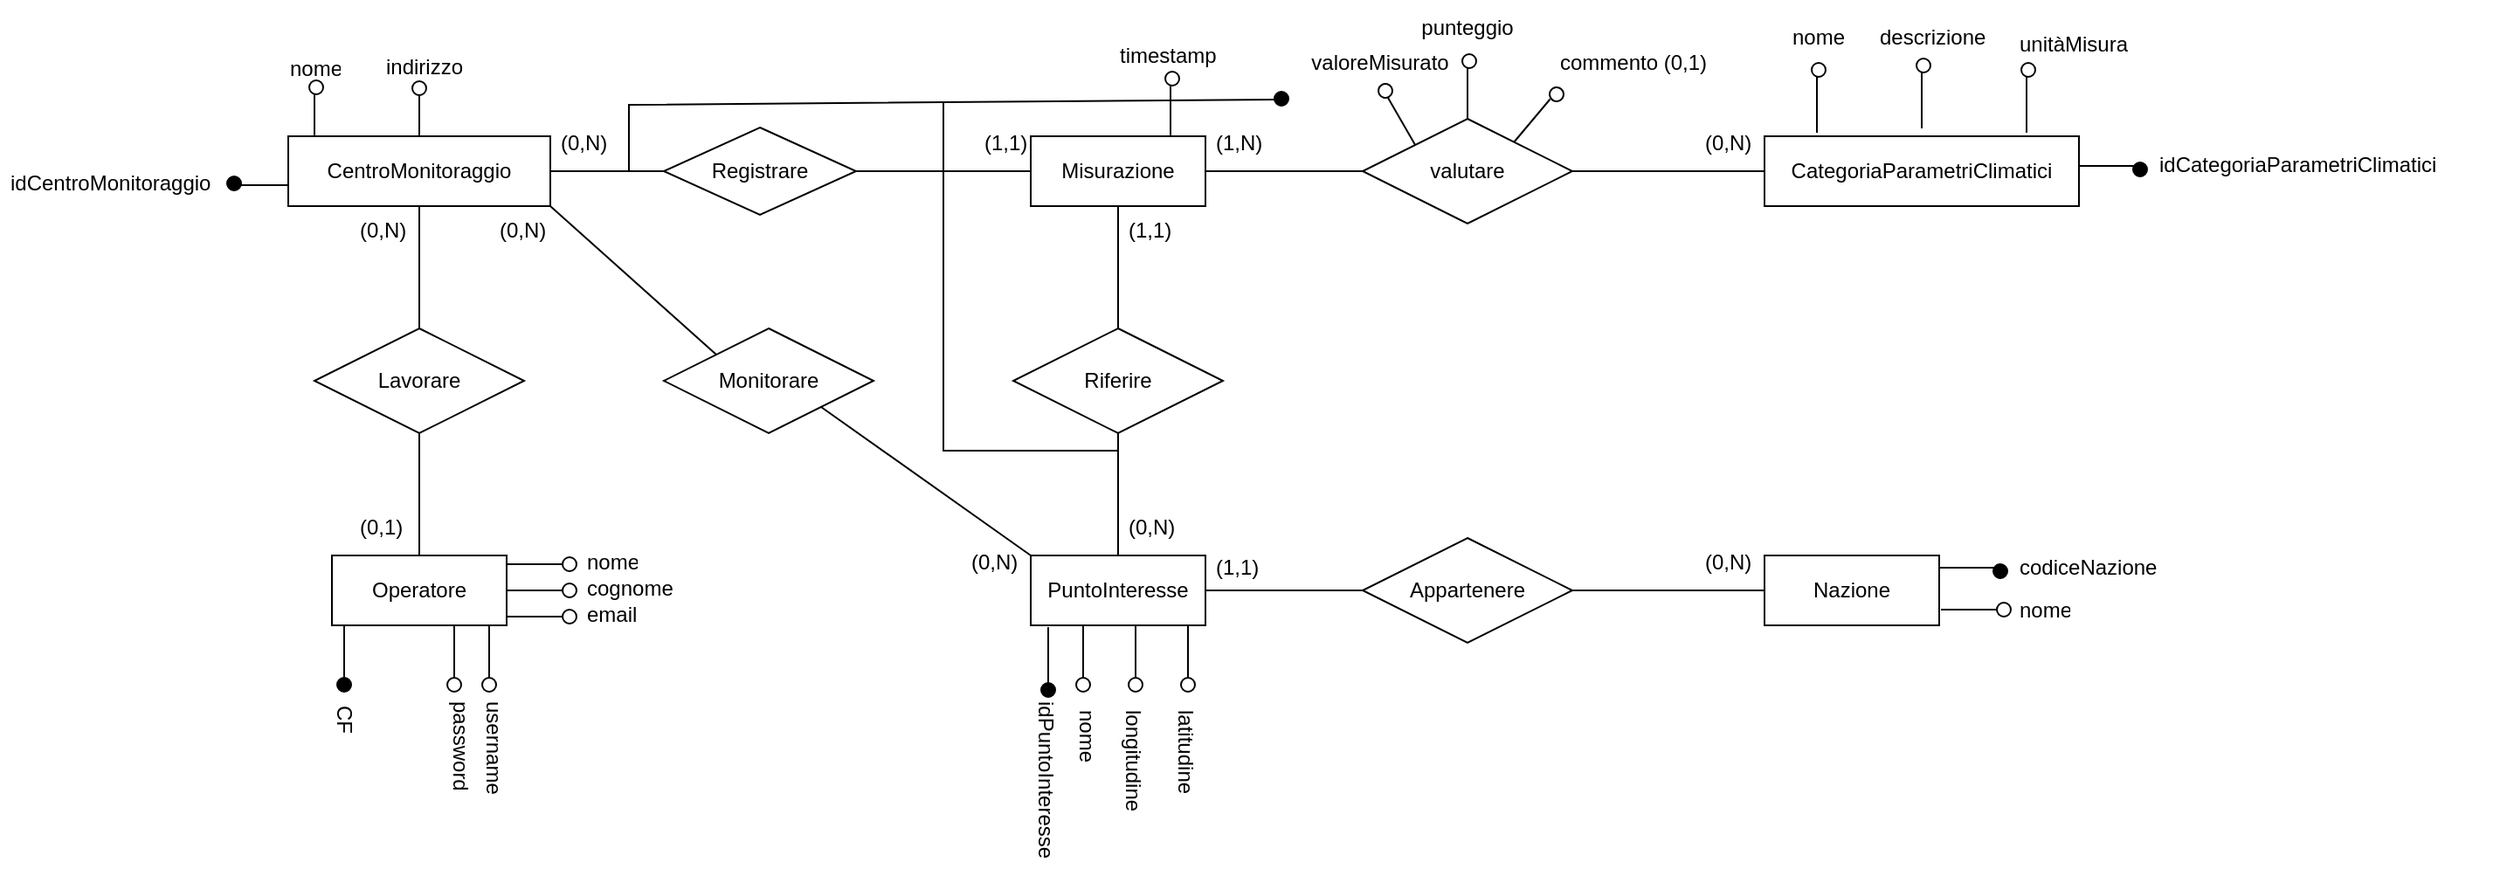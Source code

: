 <mxfile>
    <diagram id="4FohTUvFMgtyWmdWMe6a" name="Page-1">
        <mxGraphModel dx="858" dy="202" grid="0" gridSize="10" guides="1" tooltips="1" connect="1" arrows="1" fold="1" page="0" pageScale="1" pageWidth="827" pageHeight="1169" math="0" shadow="0">
            <root>
                <mxCell id="0"/>
                <mxCell id="1" parent="0"/>
                <mxCell id="3" value="" style="group;rotation=90;" parent="1" vertex="1" connectable="0">
                    <mxGeometry x="660" y="1057" width="40" height="15" as="geometry"/>
                </mxCell>
                <mxCell id="4" value="" style="line;strokeWidth=1;rotatable=1;dashed=0;labelPosition=right;align=left;verticalAlign=middle;spacingTop=0;spacingLeft=6;points=[];portConstraint=eastwest;movable=1;resizable=1;deletable=1;editable=1;connectable=1;rotation=90;" parent="3" vertex="1">
                    <mxGeometry x="4" y="-1" width="32" height="10" as="geometry"/>
                </mxCell>
                <mxCell id="5" value="" style="ellipse;whiteSpace=wrap;html=1;aspect=fixed;movable=1;resizable=1;rotatable=1;deletable=1;editable=1;connectable=1;rotation=90;" parent="3" vertex="1">
                    <mxGeometry x="16" y="20" width="8" height="8" as="geometry"/>
                </mxCell>
                <mxCell id="6" value="" style="group;rotation=90;" parent="1" vertex="1" connectable="0">
                    <mxGeometry x="600" y="1057" width="40" height="15" as="geometry"/>
                </mxCell>
                <mxCell id="7" value="" style="line;strokeWidth=1;rotatable=1;dashed=0;labelPosition=right;align=left;verticalAlign=middle;spacingTop=0;spacingLeft=6;points=[];portConstraint=eastwest;movable=1;resizable=1;deletable=1;editable=1;connectable=1;rotation=90;" parent="6" vertex="1">
                    <mxGeometry x="4" y="-1" width="32" height="10" as="geometry"/>
                </mxCell>
                <mxCell id="8" value="" style="ellipse;whiteSpace=wrap;html=1;aspect=fixed;movable=1;resizable=1;rotatable=1;deletable=1;editable=1;connectable=1;rotation=90;" parent="6" vertex="1">
                    <mxGeometry x="16" y="20" width="8" height="8" as="geometry"/>
                </mxCell>
                <mxCell id="9" value="" style="group;rotation=90;" parent="1" vertex="1" connectable="0">
                    <mxGeometry x="630" y="1057" width="40" height="15" as="geometry"/>
                </mxCell>
                <mxCell id="10" value="" style="line;strokeWidth=1;rotatable=1;dashed=0;labelPosition=right;align=left;verticalAlign=middle;spacingTop=0;spacingLeft=6;points=[];portConstraint=eastwest;movable=1;resizable=1;deletable=1;editable=1;connectable=1;rotation=90;" parent="9" vertex="1">
                    <mxGeometry x="4" y="-1" width="32" height="10" as="geometry"/>
                </mxCell>
                <mxCell id="11" value="" style="ellipse;whiteSpace=wrap;html=1;aspect=fixed;movable=1;resizable=1;rotatable=1;deletable=1;editable=1;connectable=1;rotation=90;" parent="9" vertex="1">
                    <mxGeometry x="16" y="20" width="8" height="8" as="geometry"/>
                </mxCell>
                <mxCell id="12" value="" style="group;rotation=-180;" parent="1" vertex="1" connectable="0">
                    <mxGeometry x="130" y="787" width="40" height="15" as="geometry"/>
                </mxCell>
                <mxCell id="13" value="" style="line;strokeWidth=1;rotatable=1;dashed=0;labelPosition=right;align=left;verticalAlign=middle;spacingTop=0;spacingLeft=6;points=[];portConstraint=eastwest;movable=1;resizable=1;deletable=1;editable=1;connectable=1;rotation=-180;" parent="12" vertex="1">
                    <mxGeometry x="8" y="3" width="32" height="10" as="geometry"/>
                </mxCell>
                <mxCell id="14" value="" style="ellipse;whiteSpace=wrap;html=1;aspect=fixed;movable=1;resizable=1;rotatable=1;deletable=1;editable=1;connectable=1;rotation=-180;fillColor=#000000;" parent="12" vertex="1">
                    <mxGeometry y="3" width="8" height="8" as="geometry"/>
                </mxCell>
                <mxCell id="15" value="PuntoInteresse" style="whiteSpace=wrap;html=1;align=center;" parent="1" vertex="1">
                    <mxGeometry x="590" y="1007" width="100" height="40" as="geometry"/>
                </mxCell>
                <mxCell id="16" value="Riferire" style="shape=rhombus;perimeter=rhombusPerimeter;whiteSpace=wrap;html=1;align=center;" parent="1" vertex="1">
                    <mxGeometry x="580" y="877" width="120" height="60" as="geometry"/>
                </mxCell>
                <mxCell id="17" value="Registrare" style="shape=rhombus;perimeter=rhombusPerimeter;whiteSpace=wrap;html=1;align=center;" parent="1" vertex="1">
                    <mxGeometry x="380" y="762" width="110" height="50" as="geometry"/>
                </mxCell>
                <mxCell id="18" value="" style="endArrow=none;html=1;rounded=0;exitX=0.5;exitY=0;exitDx=0;exitDy=0;entryX=0.5;entryY=1;entryDx=0;entryDy=0;" parent="1" source="15" target="16" edge="1">
                    <mxGeometry relative="1" as="geometry">
                        <mxPoint x="710" y="977" as="sourcePoint"/>
                        <mxPoint x="870" y="977" as="targetPoint"/>
                    </mxGeometry>
                </mxCell>
                <mxCell id="19" value="" style="endArrow=none;html=1;rounded=0;exitX=0.5;exitY=1;exitDx=0;exitDy=0;entryX=0.5;entryY=0;entryDx=0;entryDy=0;" parent="1" source="115" target="16" edge="1">
                    <mxGeometry relative="1" as="geometry">
                        <mxPoint x="630" y="877" as="sourcePoint"/>
                        <mxPoint x="600" y="847" as="targetPoint"/>
                    </mxGeometry>
                </mxCell>
                <mxCell id="20" value="" style="endArrow=none;html=1;rounded=0;exitX=1;exitY=0.5;exitDx=0;exitDy=0;entryX=0;entryY=0.5;entryDx=0;entryDy=0;" parent="1" source="17" target="115" edge="1">
                    <mxGeometry relative="1" as="geometry">
                        <mxPoint x="470" y="827" as="sourcePoint"/>
                        <mxPoint x="630" y="827" as="targetPoint"/>
                    </mxGeometry>
                </mxCell>
                <mxCell id="21" value="" style="endArrow=none;html=1;rounded=0;exitX=1;exitY=0.5;exitDx=0;exitDy=0;entryX=0;entryY=0.5;entryDx=0;entryDy=0;" parent="1" source="115" target="99" edge="1">
                    <mxGeometry relative="1" as="geometry">
                        <mxPoint x="790" y="867" as="sourcePoint"/>
                        <mxPoint x="950" y="867" as="targetPoint"/>
                    </mxGeometry>
                </mxCell>
                <mxCell id="22" value="" style="endArrow=none;html=1;rounded=0;exitX=1;exitY=0.5;exitDx=0;exitDy=0;entryX=0;entryY=0.5;entryDx=0;entryDy=0;" parent="1" source="99" edge="1">
                    <mxGeometry relative="1" as="geometry">
                        <mxPoint x="880" y="997" as="sourcePoint"/>
                        <mxPoint x="1010.0" y="787" as="targetPoint"/>
                    </mxGeometry>
                </mxCell>
                <mxCell id="23" value="Lavorare" style="shape=rhombus;perimeter=rhombusPerimeter;whiteSpace=wrap;html=1;align=center;" parent="1" vertex="1">
                    <mxGeometry x="180" y="877" width="120" height="60" as="geometry"/>
                </mxCell>
                <mxCell id="24" value="" style="endArrow=none;html=1;rounded=0;exitX=0.5;exitY=0;exitDx=0;exitDy=0;entryX=0.5;entryY=1;entryDx=0;entryDy=0;" parent="1" source="58" target="23" edge="1">
                    <mxGeometry relative="1" as="geometry">
                        <mxPoint x="200" y="987" as="sourcePoint"/>
                        <mxPoint x="360" y="987" as="targetPoint"/>
                    </mxGeometry>
                </mxCell>
                <mxCell id="25" value="" style="endArrow=none;html=1;rounded=0;exitX=0.5;exitY=1;exitDx=0;exitDy=0;entryX=0.5;entryY=0;entryDx=0;entryDy=0;" parent="1" source="73" target="23" edge="1">
                    <mxGeometry relative="1" as="geometry">
                        <mxPoint x="310" y="897" as="sourcePoint"/>
                        <mxPoint x="470" y="897" as="targetPoint"/>
                    </mxGeometry>
                </mxCell>
                <mxCell id="26" value="" style="endArrow=none;html=1;rounded=0;exitX=1;exitY=0.5;exitDx=0;exitDy=0;entryX=0;entryY=0.5;entryDx=0;entryDy=0;" parent="1" source="73" target="17" edge="1">
                    <mxGeometry relative="1" as="geometry">
                        <mxPoint x="370" y="857" as="sourcePoint"/>
                        <mxPoint x="530" y="857" as="targetPoint"/>
                    </mxGeometry>
                </mxCell>
                <mxCell id="27" value="Monitorare" style="shape=rhombus;perimeter=rhombusPerimeter;whiteSpace=wrap;html=1;align=center;" parent="1" vertex="1">
                    <mxGeometry x="380" y="877" width="120" height="60" as="geometry"/>
                </mxCell>
                <mxCell id="28" value="" style="endArrow=none;html=1;rounded=0;exitX=1;exitY=1;exitDx=0;exitDy=0;entryX=0;entryY=0;entryDx=0;entryDy=0;" parent="1" source="73" target="27" edge="1">
                    <mxGeometry relative="1" as="geometry">
                        <mxPoint x="360" y="847" as="sourcePoint"/>
                        <mxPoint x="520" y="847" as="targetPoint"/>
                    </mxGeometry>
                </mxCell>
                <mxCell id="29" value="" style="endArrow=none;html=1;rounded=0;exitX=1;exitY=1;exitDx=0;exitDy=0;entryX=0;entryY=0;entryDx=0;entryDy=0;" parent="1" source="27" target="15" edge="1">
                    <mxGeometry relative="1" as="geometry">
                        <mxPoint x="470" y="977" as="sourcePoint"/>
                        <mxPoint x="630" y="977" as="targetPoint"/>
                    </mxGeometry>
                </mxCell>
                <mxCell id="30" value="CategoriaParametriClimatici" style="whiteSpace=wrap;html=1;align=center;" parent="1" vertex="1">
                    <mxGeometry x="1010" y="767" width="180" height="40" as="geometry"/>
                </mxCell>
                <mxCell id="31" value="(0,1)" style="text;strokeColor=none;fillColor=none;spacingLeft=4;spacingRight=4;overflow=hidden;rotatable=0;points=[[0,0.5],[1,0.5]];portConstraint=eastwest;fontSize=12;" parent="1" vertex="1">
                    <mxGeometry x="200" y="977" width="40" height="30" as="geometry"/>
                </mxCell>
                <mxCell id="32" value="(0,N)" style="text;strokeColor=none;fillColor=none;spacingLeft=4;spacingRight=4;overflow=hidden;rotatable=0;points=[[0,0.5],[1,0.5]];portConstraint=eastwest;fontSize=12;" parent="1" vertex="1">
                    <mxGeometry x="200" y="807" width="40" height="30" as="geometry"/>
                </mxCell>
                <mxCell id="33" value="(0,N)" style="text;strokeColor=none;fillColor=none;spacingLeft=4;spacingRight=4;overflow=hidden;rotatable=0;points=[[0,0.5],[1,0.5]];portConstraint=eastwest;fontSize=12;" parent="1" vertex="1">
                    <mxGeometry x="280" y="807" width="40" height="30" as="geometry"/>
                </mxCell>
                <mxCell id="34" value="(0,N)" style="text;strokeColor=none;fillColor=none;spacingLeft=4;spacingRight=4;overflow=hidden;rotatable=0;points=[[0,0.5],[1,0.5]];portConstraint=eastwest;fontSize=12;" parent="1" vertex="1">
                    <mxGeometry x="550" y="997" width="40" height="30" as="geometry"/>
                </mxCell>
                <mxCell id="35" value="(0,N)" style="text;strokeColor=none;fillColor=none;spacingLeft=4;spacingRight=4;overflow=hidden;rotatable=0;points=[[0,0.5],[1,0.5]];portConstraint=eastwest;fontSize=12;" parent="1" vertex="1">
                    <mxGeometry x="315" y="757" width="40" height="30" as="geometry"/>
                </mxCell>
                <mxCell id="36" value="(1,1)" style="text;strokeColor=none;fillColor=none;spacingLeft=4;spacingRight=4;overflow=hidden;rotatable=0;points=[[0,0.5],[1,0.5]];portConstraint=eastwest;fontSize=12;" parent="1" vertex="1">
                    <mxGeometry x="557.5" y="757" width="40" height="30" as="geometry"/>
                </mxCell>
                <mxCell id="37" value="(1,1)" style="text;strokeColor=none;fillColor=none;spacingLeft=4;spacingRight=4;overflow=hidden;rotatable=0;points=[[0,0.5],[1,0.5]];portConstraint=eastwest;fontSize=12;" parent="1" vertex="1">
                    <mxGeometry x="640" y="807" width="40" height="30" as="geometry"/>
                </mxCell>
                <mxCell id="38" value="(0,N)" style="text;strokeColor=none;fillColor=none;spacingLeft=4;spacingRight=4;overflow=hidden;rotatable=0;points=[[0,0.5],[1,0.5]];portConstraint=eastwest;fontSize=12;" parent="1" vertex="1">
                    <mxGeometry x="640" y="977" width="40" height="30" as="geometry"/>
                </mxCell>
                <mxCell id="39" value="(1,N)" style="text;strokeColor=none;fillColor=none;spacingLeft=4;spacingRight=4;overflow=hidden;rotatable=0;points=[[0,0.5],[1,0.5]];portConstraint=eastwest;fontSize=12;" parent="1" vertex="1">
                    <mxGeometry x="690" y="757" width="40" height="30" as="geometry"/>
                </mxCell>
                <mxCell id="40" value="(0,N)" style="text;strokeColor=none;fillColor=none;spacingLeft=4;spacingRight=4;overflow=hidden;rotatable=0;points=[[0,0.5],[1,0.5]];portConstraint=eastwest;fontSize=12;" parent="1" vertex="1">
                    <mxGeometry x="970" y="757" width="40" height="30" as="geometry"/>
                </mxCell>
                <mxCell id="41" value="" style="line;strokeWidth=1;rotatable=1;dashed=0;labelPosition=right;align=left;verticalAlign=middle;spacingTop=0;spacingLeft=6;points=[];portConstraint=eastwest;movable=1;resizable=1;deletable=1;editable=1;connectable=1;" parent="1" vertex="1">
                    <mxGeometry x="290" y="1007" width="32" height="10" as="geometry"/>
                </mxCell>
                <mxCell id="42" value="" style="ellipse;whiteSpace=wrap;html=1;aspect=fixed;movable=1;resizable=1;rotatable=1;deletable=1;editable=1;connectable=1;" parent="1" vertex="1">
                    <mxGeometry x="322" y="1008" width="8" height="8" as="geometry"/>
                </mxCell>
                <mxCell id="43" value="" style="group" parent="1" vertex="1" connectable="0">
                    <mxGeometry x="290" y="1019.5" width="40" height="15" as="geometry"/>
                </mxCell>
                <mxCell id="44" value="" style="line;strokeWidth=1;rotatable=1;dashed=0;labelPosition=right;align=left;verticalAlign=middle;spacingTop=0;spacingLeft=6;points=[];portConstraint=eastwest;movable=1;resizable=1;deletable=1;editable=1;connectable=1;" parent="43" vertex="1">
                    <mxGeometry y="2.5" width="32" height="10" as="geometry"/>
                </mxCell>
                <mxCell id="45" value="" style="ellipse;whiteSpace=wrap;html=1;aspect=fixed;movable=1;resizable=1;rotatable=1;deletable=1;editable=1;connectable=1;" parent="43" vertex="1">
                    <mxGeometry x="32" y="3.5" width="8" height="8" as="geometry"/>
                </mxCell>
                <mxCell id="46" value="" style="group" parent="1" vertex="1" connectable="0">
                    <mxGeometry x="290" y="1034.5" width="40" height="15" as="geometry"/>
                </mxCell>
                <mxCell id="47" value="" style="line;strokeWidth=1;rotatable=1;dashed=0;labelPosition=right;align=left;verticalAlign=middle;spacingTop=0;spacingLeft=6;points=[];portConstraint=eastwest;movable=1;resizable=1;deletable=1;editable=1;connectable=1;" parent="46" vertex="1">
                    <mxGeometry y="2.5" width="32" height="10" as="geometry"/>
                </mxCell>
                <mxCell id="48" value="" style="ellipse;whiteSpace=wrap;html=1;aspect=fixed;movable=1;resizable=1;rotatable=1;deletable=1;editable=1;connectable=1;" parent="46" vertex="1">
                    <mxGeometry x="32" y="3.5" width="8" height="8" as="geometry"/>
                </mxCell>
                <mxCell id="49" value="" style="group;rotation=90;" parent="1" vertex="1" connectable="0">
                    <mxGeometry x="177" y="1057" width="40" height="15" as="geometry"/>
                </mxCell>
                <mxCell id="50" value="" style="line;strokeWidth=1;rotatable=1;dashed=0;labelPosition=right;align=left;verticalAlign=middle;spacingTop=0;spacingLeft=6;points=[];portConstraint=eastwest;movable=1;resizable=1;deletable=1;editable=1;connectable=1;rotation=90;" parent="49" vertex="1">
                    <mxGeometry x="4" y="-1" width="32" height="10" as="geometry"/>
                </mxCell>
                <mxCell id="51" value="" style="ellipse;whiteSpace=wrap;html=1;aspect=fixed;movable=1;resizable=1;rotatable=1;deletable=1;editable=1;connectable=1;rotation=90;fillColor=#000000;" parent="49" vertex="1">
                    <mxGeometry x="16" y="20" width="8" height="8" as="geometry"/>
                </mxCell>
                <mxCell id="52" value="" style="group;rotation=90;" parent="1" vertex="1" connectable="0">
                    <mxGeometry x="260" y="1057" width="40" height="15" as="geometry"/>
                </mxCell>
                <mxCell id="53" value="" style="line;strokeWidth=1;rotatable=1;dashed=0;labelPosition=right;align=left;verticalAlign=middle;spacingTop=0;spacingLeft=6;points=[];portConstraint=eastwest;movable=1;resizable=1;deletable=1;editable=1;connectable=1;rotation=90;" parent="52" vertex="1">
                    <mxGeometry x="4" y="-1" width="32" height="10" as="geometry"/>
                </mxCell>
                <mxCell id="54" value="" style="ellipse;whiteSpace=wrap;html=1;aspect=fixed;movable=1;resizable=1;rotatable=1;deletable=1;editable=1;connectable=1;rotation=90;" parent="52" vertex="1">
                    <mxGeometry x="16" y="20" width="8" height="8" as="geometry"/>
                </mxCell>
                <mxCell id="55" value="" style="group;rotation=90;" parent="1" vertex="1" connectable="0">
                    <mxGeometry x="240" y="1057" width="40" height="15" as="geometry"/>
                </mxCell>
                <mxCell id="56" value="" style="line;strokeWidth=1;rotatable=1;dashed=0;labelPosition=right;align=left;verticalAlign=middle;spacingTop=0;spacingLeft=6;points=[];portConstraint=eastwest;movable=1;resizable=1;deletable=1;editable=1;connectable=1;rotation=90;" parent="55" vertex="1">
                    <mxGeometry x="4" y="-1" width="32" height="10" as="geometry"/>
                </mxCell>
                <mxCell id="57" value="" style="ellipse;whiteSpace=wrap;html=1;aspect=fixed;movable=1;resizable=1;rotatable=1;deletable=1;editable=1;connectable=1;rotation=90;" parent="55" vertex="1">
                    <mxGeometry x="16" y="20" width="8" height="8" as="geometry"/>
                </mxCell>
                <mxCell id="58" value="Operatore" style="whiteSpace=wrap;html=1;align=center;" parent="1" vertex="1">
                    <mxGeometry x="190" y="1007" width="100" height="40" as="geometry"/>
                </mxCell>
                <mxCell id="59" value="nome" style="text;strokeColor=none;fillColor=none;spacingLeft=4;spacingRight=4;overflow=hidden;rotatable=0;points=[[0,0.5],[1,0.5]];portConstraint=eastwest;fontSize=12;" parent="1" vertex="1">
                    <mxGeometry x="330" y="997" width="40" height="30" as="geometry"/>
                </mxCell>
                <mxCell id="60" value="cognome" style="text;strokeColor=none;fillColor=none;spacingLeft=4;spacingRight=4;overflow=hidden;rotatable=0;points=[[0,0.5],[1,0.5]];portConstraint=eastwest;fontSize=12;" parent="1" vertex="1">
                    <mxGeometry x="330" y="1012" width="70" height="25" as="geometry"/>
                </mxCell>
                <mxCell id="61" value="email" style="text;strokeColor=none;fillColor=none;spacingLeft=4;spacingRight=4;overflow=hidden;rotatable=0;points=[[0,0.5],[1,0.5]];portConstraint=eastwest;fontSize=12;" parent="1" vertex="1">
                    <mxGeometry x="330" y="1027" width="70" height="25" as="geometry"/>
                </mxCell>
                <mxCell id="62" value="CF" style="text;strokeColor=none;fillColor=none;spacingLeft=4;spacingRight=4;overflow=hidden;rotatable=0;points=[[0,0.5],[1,0.5]];portConstraint=eastwest;fontSize=12;direction=west;rotation=90;" parent="1" vertex="1">
                    <mxGeometry x="166" y="1107" width="65" height="25" as="geometry"/>
                </mxCell>
                <mxCell id="63" value="username" style="text;strokeColor=none;fillColor=none;spacingLeft=4;spacingRight=4;overflow=hidden;rotatable=0;points=[[0,0.5],[1,0.5]];portConstraint=eastwest;fontSize=12;direction=west;rotation=90;" parent="1" vertex="1">
                    <mxGeometry x="249" y="1107" width="70" height="25" as="geometry"/>
                </mxCell>
                <mxCell id="64" value="password" style="text;strokeColor=none;fillColor=none;spacingLeft=4;spacingRight=4;overflow=hidden;rotatable=0;points=[[0,0.5],[1,0.5]];portConstraint=eastwest;fontSize=12;direction=west;rotation=90;" parent="1" vertex="1">
                    <mxGeometry x="230" y="1107" width="70" height="25" as="geometry"/>
                </mxCell>
                <mxCell id="65" value="" style="group;rotation=-90;" parent="1" vertex="1" connectable="0">
                    <mxGeometry x="160" y="747" width="40" height="15" as="geometry"/>
                </mxCell>
                <mxCell id="66" value="" style="line;strokeWidth=1;rotatable=1;dashed=0;labelPosition=right;align=left;verticalAlign=middle;spacingTop=0;spacingLeft=6;points=[];portConstraint=eastwest;movable=1;resizable=1;deletable=1;editable=1;connectable=1;rotation=-90;" parent="65" vertex="1">
                    <mxGeometry x="4" y="7" width="32" height="10" as="geometry"/>
                </mxCell>
                <mxCell id="67" value="" style="ellipse;whiteSpace=wrap;html=1;aspect=fixed;movable=1;resizable=1;rotatable=1;deletable=1;editable=1;connectable=1;rotation=-90;" parent="65" vertex="1">
                    <mxGeometry x="17" y="-12" width="8" height="8" as="geometry"/>
                </mxCell>
                <mxCell id="68" value="nome" style="text;strokeColor=none;fillColor=none;spacingLeft=4;spacingRight=4;overflow=hidden;rotatable=0;points=[[0,0.5],[1,0.5]];portConstraint=eastwest;fontSize=12;" parent="1" vertex="1">
                    <mxGeometry x="160" y="714.5" width="40" height="27.5" as="geometry"/>
                </mxCell>
                <mxCell id="69" value="indirizzo" style="text;strokeColor=none;fillColor=none;spacingLeft=4;spacingRight=4;overflow=hidden;rotatable=0;points=[[0,0.5],[1,0.5]];portConstraint=eastwest;fontSize=12;" parent="1" vertex="1">
                    <mxGeometry x="215" y="713.25" width="60" height="30" as="geometry"/>
                </mxCell>
                <mxCell id="70" value="" style="group;rotation=-90;" parent="1" vertex="1" connectable="0">
                    <mxGeometry x="220" y="747" width="40" height="15" as="geometry"/>
                </mxCell>
                <mxCell id="71" value="" style="line;strokeWidth=1;rotatable=1;dashed=0;labelPosition=right;align=left;verticalAlign=middle;spacingTop=0;spacingLeft=6;points=[];portConstraint=eastwest;movable=1;resizable=1;deletable=1;editable=1;connectable=1;rotation=-90;" parent="70" vertex="1">
                    <mxGeometry x="4" y="7" width="32" height="10" as="geometry"/>
                </mxCell>
                <mxCell id="72" value="" style="ellipse;whiteSpace=wrap;html=1;aspect=fixed;movable=1;resizable=1;rotatable=1;deletable=1;editable=1;connectable=1;rotation=-90;" parent="70" vertex="1">
                    <mxGeometry x="16" y="-11.5" width="8" height="8" as="geometry"/>
                </mxCell>
                <mxCell id="73" value="CentroMonitoraggio" style="whiteSpace=wrap;html=1;align=center;" parent="1" vertex="1">
                    <mxGeometry x="165" y="767" width="150" height="40" as="geometry"/>
                </mxCell>
                <mxCell id="74" value="idCentroMonitoraggio" style="text;strokeColor=none;fillColor=none;spacingLeft=4;spacingRight=4;overflow=hidden;rotatable=0;points=[[0,0.5],[1,0.5]];portConstraint=eastwest;fontSize=12;" parent="1" vertex="1">
                    <mxGeometry y="780.13" width="130" height="28.75" as="geometry"/>
                </mxCell>
                <mxCell id="75" value="nome" style="text;strokeColor=none;fillColor=none;spacingLeft=4;spacingRight=4;overflow=hidden;rotatable=0;points=[[0,0.5],[1,0.5]];portConstraint=eastwest;fontSize=12;direction=west;rotation=90;" parent="1" vertex="1">
                    <mxGeometry x="588.5" y="1112" width="70" height="25" as="geometry"/>
                </mxCell>
                <mxCell id="76" value="timestamp" style="text;strokeColor=none;fillColor=none;spacingLeft=4;spacingRight=4;overflow=hidden;rotatable=0;points=[[0,0.5],[1,0.5]];portConstraint=eastwest;fontSize=12;" parent="1" vertex="1">
                    <mxGeometry x="635" y="707" width="70" height="30" as="geometry"/>
                </mxCell>
                <mxCell id="77" value="" style="group;rotation=-90;" parent="1" vertex="1" connectable="0">
                    <mxGeometry x="1020" y="737" width="40" height="15" as="geometry"/>
                </mxCell>
                <mxCell id="78" value="" style="line;strokeWidth=1;rotatable=1;dashed=0;labelPosition=right;align=left;verticalAlign=middle;spacingTop=0;spacingLeft=6;points=[];portConstraint=eastwest;movable=1;resizable=1;deletable=1;editable=1;connectable=1;rotation=-90;" parent="77" vertex="1">
                    <mxGeometry x="4" y="7" width="32" height="10" as="geometry"/>
                </mxCell>
                <mxCell id="79" value="" style="ellipse;whiteSpace=wrap;html=1;aspect=fixed;movable=1;resizable=1;rotatable=1;deletable=1;editable=1;connectable=1;rotation=-90;" parent="77" vertex="1">
                    <mxGeometry x="17" y="-12" width="8" height="8" as="geometry"/>
                </mxCell>
                <mxCell id="80" value="" style="group;rotation=-90;" parent="1" vertex="1" connectable="0">
                    <mxGeometry x="1080" y="734.5" width="40" height="15" as="geometry"/>
                </mxCell>
                <mxCell id="81" value="" style="line;strokeWidth=1;rotatable=1;dashed=0;labelPosition=right;align=left;verticalAlign=middle;spacingTop=0;spacingLeft=6;points=[];portConstraint=eastwest;movable=1;resizable=1;deletable=1;editable=1;connectable=1;rotation=-90;" parent="80" vertex="1">
                    <mxGeometry x="4" y="7" width="32" height="10" as="geometry"/>
                </mxCell>
                <mxCell id="82" value="" style="ellipse;whiteSpace=wrap;html=1;aspect=fixed;movable=1;resizable=1;rotatable=1;deletable=1;editable=1;connectable=1;rotation=-90;" parent="80" vertex="1">
                    <mxGeometry x="17" y="-12" width="8" height="8" as="geometry"/>
                </mxCell>
                <mxCell id="83" value="" style="group;rotation=-90;" parent="1" vertex="1" connectable="0">
                    <mxGeometry x="1140" y="737" width="40" height="15" as="geometry"/>
                </mxCell>
                <mxCell id="84" value="" style="line;strokeWidth=1;rotatable=1;dashed=0;labelPosition=right;align=left;verticalAlign=middle;spacingTop=0;spacingLeft=6;points=[];portConstraint=eastwest;movable=1;resizable=1;deletable=1;editable=1;connectable=1;rotation=-90;" parent="83" vertex="1">
                    <mxGeometry x="4" y="7" width="32" height="10" as="geometry"/>
                </mxCell>
                <mxCell id="85" value="" style="ellipse;whiteSpace=wrap;html=1;aspect=fixed;movable=1;resizable=1;rotatable=1;deletable=1;editable=1;connectable=1;rotation=-90;" parent="83" vertex="1">
                    <mxGeometry x="17" y="-12" width="8" height="8" as="geometry"/>
                </mxCell>
                <mxCell id="86" value="nome" style="text;strokeColor=none;fillColor=none;spacingLeft=4;spacingRight=4;overflow=hidden;rotatable=0;points=[[0,0.5],[1,0.5]];portConstraint=eastwest;fontSize=12;" parent="1" vertex="1">
                    <mxGeometry x="1020" y="696.5" width="70" height="30" as="geometry"/>
                </mxCell>
                <mxCell id="87" value="descrizione" style="text;strokeColor=none;fillColor=none;spacingLeft=4;spacingRight=4;overflow=hidden;rotatable=0;points=[[0,0.5],[1,0.5]];portConstraint=eastwest;fontSize=12;" parent="1" vertex="1">
                    <mxGeometry x="1070" y="696.5" width="80" height="30.5" as="geometry"/>
                </mxCell>
                <mxCell id="88" value="unitàMisura" style="text;strokeColor=none;fillColor=none;spacingLeft=4;spacingRight=4;overflow=hidden;rotatable=0;points=[[0,0.5],[1,0.5]];portConstraint=eastwest;fontSize=12;" parent="1" vertex="1">
                    <mxGeometry x="1150" y="700.5" width="90" height="26.5" as="geometry"/>
                </mxCell>
                <mxCell id="89" value="" style="group;rotation=-120;" parent="1" vertex="1" connectable="0">
                    <mxGeometry x="780" y="747" width="40" height="15" as="geometry"/>
                </mxCell>
                <mxCell id="90" value="" style="line;strokeWidth=1;rotatable=1;dashed=0;labelPosition=right;align=left;verticalAlign=middle;spacingTop=0;spacingLeft=6;points=[];portConstraint=eastwest;movable=1;resizable=1;deletable=1;editable=1;connectable=1;rotation=-120;" parent="89" vertex="1">
                    <mxGeometry x="6" y="6" width="32" height="10" as="geometry"/>
                </mxCell>
                <mxCell id="91" value="" style="ellipse;whiteSpace=wrap;html=1;aspect=fixed;movable=1;resizable=1;rotatable=1;deletable=1;editable=1;connectable=1;rotation=-120;" parent="89" vertex="1">
                    <mxGeometry x="9" y="-10" width="8" height="8" as="geometry"/>
                </mxCell>
                <mxCell id="92" value="punteggio" style="text;html=1;align=center;verticalAlign=middle;whiteSpace=wrap;rounded=0;" parent="1" vertex="1">
                    <mxGeometry x="810" y="689.5" width="60" height="30" as="geometry"/>
                </mxCell>
                <mxCell id="93" value="" style="group;rotation=-50;" parent="1" vertex="1" connectable="0">
                    <mxGeometry x="860" y="747" width="40" height="15" as="geometry"/>
                </mxCell>
                <mxCell id="94" value="" style="line;strokeWidth=1;rotatable=1;dashed=0;labelPosition=right;align=left;verticalAlign=middle;spacingTop=0;spacingLeft=6;points=[];portConstraint=eastwest;movable=1;resizable=1;deletable=1;editable=1;connectable=1;rotation=-50;" parent="93" vertex="1">
                    <mxGeometry x="1" y="6" width="32" height="10" as="geometry"/>
                </mxCell>
                <mxCell id="95" value="" style="ellipse;whiteSpace=wrap;html=1;aspect=fixed;movable=1;resizable=1;rotatable=1;deletable=1;editable=1;connectable=1;rotation=-50;" parent="93" vertex="1">
                    <mxGeometry x="27" y="-8" width="8" height="8" as="geometry"/>
                </mxCell>
                <mxCell id="96" value="" style="group;rotation=-90;" parent="1" vertex="1" connectable="0">
                    <mxGeometry x="820" y="732" width="40" height="15" as="geometry"/>
                </mxCell>
                <mxCell id="97" value="" style="line;strokeWidth=1;rotatable=1;dashed=0;labelPosition=right;align=left;verticalAlign=middle;spacingTop=0;spacingLeft=6;points=[];portConstraint=eastwest;movable=1;resizable=1;deletable=1;editable=1;connectable=1;rotation=-90;" parent="96" vertex="1">
                    <mxGeometry x="4" y="7" width="32" height="10" as="geometry"/>
                </mxCell>
                <mxCell id="98" value="" style="ellipse;whiteSpace=wrap;html=1;aspect=fixed;movable=1;resizable=1;rotatable=1;deletable=1;editable=1;connectable=1;rotation=-90;" parent="96" vertex="1">
                    <mxGeometry x="17" y="-12" width="8" height="8" as="geometry"/>
                </mxCell>
                <mxCell id="99" value="valutare" style="shape=rhombus;perimeter=rhombusPerimeter;whiteSpace=wrap;html=1;align=center;" parent="1" vertex="1">
                    <mxGeometry x="780" y="757" width="120" height="60" as="geometry"/>
                </mxCell>
                <mxCell id="100" value="commento (0,1)" style="text;html=1;align=center;verticalAlign=middle;whiteSpace=wrap;rounded=0;" parent="1" vertex="1">
                    <mxGeometry x="890" y="712" width="90" height="25" as="geometry"/>
                </mxCell>
                <mxCell id="101" value="valoreMisurato" style="text;html=1;align=center;verticalAlign=middle;whiteSpace=wrap;rounded=0;" parent="1" vertex="1">
                    <mxGeometry x="760" y="709.5" width="60" height="30" as="geometry"/>
                </mxCell>
                <mxCell id="102" value="" style="group;rotation=0;" parent="1" vertex="1" connectable="0">
                    <mxGeometry x="1190" y="777" width="40" height="15" as="geometry"/>
                </mxCell>
                <mxCell id="103" value="" style="line;strokeWidth=1;rotatable=1;dashed=0;labelPosition=right;align=left;verticalAlign=middle;spacingTop=0;spacingLeft=6;points=[];portConstraint=eastwest;movable=1;resizable=1;deletable=1;editable=1;connectable=1;rotation=0;" parent="102" vertex="1">
                    <mxGeometry y="2" width="32" height="10" as="geometry"/>
                </mxCell>
                <mxCell id="104" value="" style="ellipse;whiteSpace=wrap;html=1;aspect=fixed;movable=1;resizable=1;rotatable=1;deletable=1;editable=1;connectable=1;rotation=0;fillColor=#000000;" parent="102" vertex="1">
                    <mxGeometry x="31" y="5" width="8" height="8" as="geometry"/>
                </mxCell>
                <mxCell id="105" value="idCategoriaParametriClimatici" style="text;strokeColor=none;fillColor=none;spacingLeft=4;spacingRight=4;overflow=hidden;rotatable=0;points=[[0,0.5],[1,0.5]];portConstraint=eastwest;fontSize=12;" parent="1" vertex="1">
                    <mxGeometry x="1230" y="769.5" width="200" height="37.5" as="geometry"/>
                </mxCell>
                <mxCell id="106" value="" style="group;rotation=90;" parent="1" vertex="1" connectable="0">
                    <mxGeometry x="580" y="1060" width="40" height="15" as="geometry"/>
                </mxCell>
                <mxCell id="107" value="" style="line;strokeWidth=1;rotatable=1;dashed=0;labelPosition=right;align=left;verticalAlign=middle;spacingTop=0;spacingLeft=6;points=[];portConstraint=eastwest;movable=1;resizable=1;deletable=1;editable=1;connectable=1;rotation=90;" parent="106" vertex="1">
                    <mxGeometry x="4" y="-1" width="32" height="10" as="geometry"/>
                </mxCell>
                <mxCell id="108" value="" style="ellipse;whiteSpace=wrap;html=1;aspect=fixed;movable=1;resizable=1;rotatable=1;deletable=1;editable=1;connectable=1;fillColor=#000000;rotation=90;" parent="106" vertex="1">
                    <mxGeometry x="16" y="20" width="8" height="8" as="geometry"/>
                </mxCell>
                <mxCell id="109" value="" style="ellipse;whiteSpace=wrap;html=1;aspect=fixed;movable=1;resizable=1;rotatable=1;deletable=1;editable=1;connectable=1;rotation=-90;fillColor=#000000;" parent="1" vertex="1">
                    <mxGeometry x="729.5" y="741.5" width="8" height="8" as="geometry"/>
                </mxCell>
                <mxCell id="110" value="" style="endArrow=none;html=1;rounded=0;" parent="1" edge="1">
                    <mxGeometry relative="1" as="geometry">
                        <mxPoint x="360.0" y="787" as="sourcePoint"/>
                        <mxPoint x="730.0" y="746" as="targetPoint"/>
                        <Array as="points">
                            <mxPoint x="360" y="749"/>
                        </Array>
                    </mxGeometry>
                </mxCell>
                <mxCell id="111" value="" style="endArrow=none;html=1;rounded=0;" parent="1" edge="1">
                    <mxGeometry relative="1" as="geometry">
                        <mxPoint x="640.0" y="947" as="sourcePoint"/>
                        <mxPoint x="540.0" y="747" as="targetPoint"/>
                        <Array as="points">
                            <mxPoint x="540" y="947"/>
                        </Array>
                    </mxGeometry>
                </mxCell>
                <mxCell id="112" value="" style="group;rotation=-90;" parent="1" vertex="1" connectable="0">
                    <mxGeometry x="650" y="742" width="40" height="15" as="geometry"/>
                </mxCell>
                <mxCell id="113" value="" style="line;strokeWidth=1;rotatable=1;dashed=0;labelPosition=right;align=left;verticalAlign=middle;spacingTop=0;spacingLeft=6;points=[];portConstraint=eastwest;movable=1;resizable=1;deletable=1;editable=1;connectable=1;rotation=-90;" parent="112" vertex="1">
                    <mxGeometry x="4" y="7" width="32" height="10" as="geometry"/>
                </mxCell>
                <mxCell id="114" value="" style="ellipse;whiteSpace=wrap;html=1;aspect=fixed;movable=1;resizable=1;rotatable=1;deletable=1;editable=1;connectable=1;rotation=-90;" parent="112" vertex="1">
                    <mxGeometry x="17" y="-12" width="8" height="8" as="geometry"/>
                </mxCell>
                <mxCell id="115" value="Misurazione" style="whiteSpace=wrap;html=1;align=center;" parent="1" vertex="1">
                    <mxGeometry x="590" y="767" width="100" height="40" as="geometry"/>
                </mxCell>
                <mxCell id="116" value="Nazione" style="whiteSpace=wrap;html=1;align=center;" parent="1" vertex="1">
                    <mxGeometry x="1010" y="1007" width="100" height="40" as="geometry"/>
                </mxCell>
                <mxCell id="117" value="longitudine" style="text;strokeColor=none;fillColor=none;spacingLeft=4;spacingRight=4;overflow=hidden;rotatable=0;points=[[0,0.5],[1,0.5]];portConstraint=eastwest;fontSize=12;direction=west;rotation=90;" parent="1" vertex="1">
                    <mxGeometry x="615" y="1112" width="70" height="25" as="geometry"/>
                </mxCell>
                <mxCell id="118" value="latitudine" style="text;strokeColor=none;fillColor=none;spacingLeft=4;spacingRight=4;overflow=hidden;rotatable=0;points=[[0,0.5],[1,0.5]];portConstraint=eastwest;fontSize=12;direction=west;rotation=90;" parent="1" vertex="1">
                    <mxGeometry x="645" y="1112" width="70" height="25" as="geometry"/>
                </mxCell>
                <mxCell id="119" value="idPuntoInteresse" style="text;strokeColor=none;fillColor=none;spacingLeft=4;spacingRight=4;overflow=hidden;rotatable=0;points=[[0,0.5],[1,0.5]];portConstraint=eastwest;fontSize=12;direction=west;rotation=90;" parent="1" vertex="1">
                    <mxGeometry x="548.5" y="1125.5" width="105" height="23" as="geometry"/>
                </mxCell>
                <mxCell id="120" value="Appartenere" style="shape=rhombus;perimeter=rhombusPerimeter;whiteSpace=wrap;html=1;align=center;" parent="1" vertex="1">
                    <mxGeometry x="780" y="997" width="120" height="60" as="geometry"/>
                </mxCell>
                <mxCell id="121" value="" style="endArrow=none;html=1;rounded=0;startSize=14;endSize=14;sourcePerimeterSpacing=8;targetPerimeterSpacing=8;curved=1;exitX=1;exitY=0.5;exitDx=0;exitDy=0;entryX=0;entryY=0.5;entryDx=0;entryDy=0;" parent="1" source="15" target="120" edge="1">
                    <mxGeometry relative="1" as="geometry">
                        <mxPoint x="820" y="1110" as="sourcePoint"/>
                        <mxPoint x="980" y="1110" as="targetPoint"/>
                    </mxGeometry>
                </mxCell>
                <mxCell id="122" value="" style="endArrow=none;html=1;rounded=0;startSize=14;endSize=14;sourcePerimeterSpacing=8;targetPerimeterSpacing=8;curved=1;exitX=1;exitY=0.5;exitDx=0;exitDy=0;entryX=0;entryY=0.5;entryDx=0;entryDy=0;" parent="1" source="120" target="116" edge="1">
                    <mxGeometry relative="1" as="geometry">
                        <mxPoint x="880" y="1070" as="sourcePoint"/>
                        <mxPoint x="1040" y="1070" as="targetPoint"/>
                    </mxGeometry>
                </mxCell>
                <mxCell id="123" value="" style="group;rotation=0;" parent="1" vertex="1" connectable="0">
                    <mxGeometry x="1110" y="1030" width="40" height="15" as="geometry"/>
                </mxCell>
                <mxCell id="124" value="" style="line;strokeWidth=1;rotatable=1;dashed=0;labelPosition=right;align=left;verticalAlign=middle;spacingTop=0;spacingLeft=6;points=[];portConstraint=eastwest;movable=1;resizable=1;deletable=1;editable=1;connectable=1;rotation=0;" parent="123" vertex="1">
                    <mxGeometry x="1" y="3" width="32" height="10" as="geometry"/>
                </mxCell>
                <mxCell id="125" value="" style="ellipse;whiteSpace=wrap;html=1;aspect=fixed;movable=1;resizable=1;rotatable=1;deletable=1;editable=1;connectable=1;rotation=0;" parent="123" vertex="1">
                    <mxGeometry x="33" y="4" width="8" height="8" as="geometry"/>
                </mxCell>
                <mxCell id="126" value="codiceNazione" style="text;strokeColor=none;fillColor=none;spacingLeft=4;spacingRight=4;overflow=hidden;rotatable=0;points=[[0,0.5],[1,0.5]];portConstraint=eastwest;fontSize=12;" parent="1" vertex="1">
                    <mxGeometry x="1150" y="1000" width="90" height="30" as="geometry"/>
                </mxCell>
                <mxCell id="127" value="nome" style="text;strokeColor=none;fillColor=none;spacingLeft=4;spacingRight=4;overflow=hidden;rotatable=0;points=[[0,0.5],[1,0.5]];portConstraint=eastwest;fontSize=12;" parent="1" vertex="1">
                    <mxGeometry x="1150" y="1024.5" width="40" height="30" as="geometry"/>
                </mxCell>
                <mxCell id="128" value="(1,1)" style="text;strokeColor=none;fillColor=none;spacingLeft=4;spacingRight=4;overflow=hidden;rotatable=0;points=[[0,0.5],[1,0.5]];portConstraint=eastwest;fontSize=12;" parent="1" vertex="1">
                    <mxGeometry x="690" y="1000" width="40" height="30" as="geometry"/>
                </mxCell>
                <mxCell id="129" value="(0,N)" style="text;strokeColor=none;fillColor=none;spacingLeft=4;spacingRight=4;overflow=hidden;rotatable=0;points=[[0,0.5],[1,0.5]];portConstraint=eastwest;fontSize=12;" parent="1" vertex="1">
                    <mxGeometry x="970" y="997" width="40" height="30" as="geometry"/>
                </mxCell>
                <mxCell id="130" value="" style="group;rotation=0;" parent="1" vertex="1" connectable="0">
                    <mxGeometry x="1110" y="1007" width="40" height="15" as="geometry"/>
                </mxCell>
                <mxCell id="131" value="" style="line;strokeWidth=1;rotatable=1;dashed=0;labelPosition=right;align=left;verticalAlign=middle;spacingTop=0;spacingLeft=6;points=[];portConstraint=eastwest;movable=1;resizable=1;deletable=1;editable=1;connectable=1;rotation=0;" parent="130" vertex="1">
                    <mxGeometry y="2" width="32" height="10" as="geometry"/>
                </mxCell>
                <mxCell id="132" value="" style="ellipse;whiteSpace=wrap;html=1;aspect=fixed;movable=1;resizable=1;rotatable=1;deletable=1;editable=1;connectable=1;rotation=0;fillColor=#000000;" parent="130" vertex="1">
                    <mxGeometry x="31" y="5" width="8" height="8" as="geometry"/>
                </mxCell>
            </root>
        </mxGraphModel>
    </diagram>
</mxfile>
